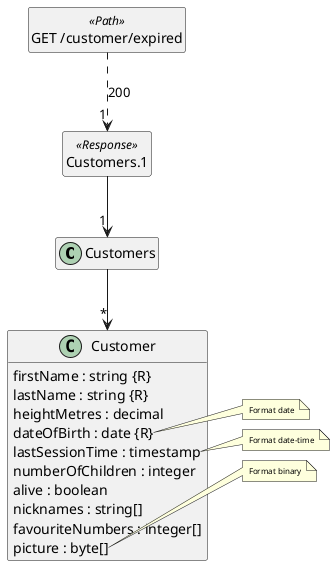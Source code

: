 @startuml
hide <<Path>> circle
hide <<Response>> circle
hide <<Parameter>> circle
hide empty methods
hide empty fields
set namespaceSeparator none

class "Customers" as Customers {
}

class "Customer" as Customer {
  {field} firstName : string {R}
  {field} lastName : string {R}
  {field} heightMetres : decimal
  {field} dateOfBirth : date {R}
  {field} lastSessionTime : timestamp
  {field} numberOfChildren : integer
  {field} alive : boolean
  {field} nicknames : string[]
  {field} favouriteNumbers : integer[]
  {field} picture : byte[]
}
note right of Customer::"dateOfBirth"
	<size:8>Format date</size>
end note
note right of Customer::"lastSessionTime"
	<size:8>Format date-time</size>
end note
note right of Customer::"picture"
	<size:8>Format binary</size>
end note

class "Customers.1" as Customers.1 <<Response>> {
}

class "GET /customer/expired" as GET_/customer/expired <<Path>> {
}

"Customers" --> "*" "Customer"

"Customers.1" --> "1" "Customers"

"GET_/customer/expired" ..> "1" "Customers.1"  :  "200"

@enduml
